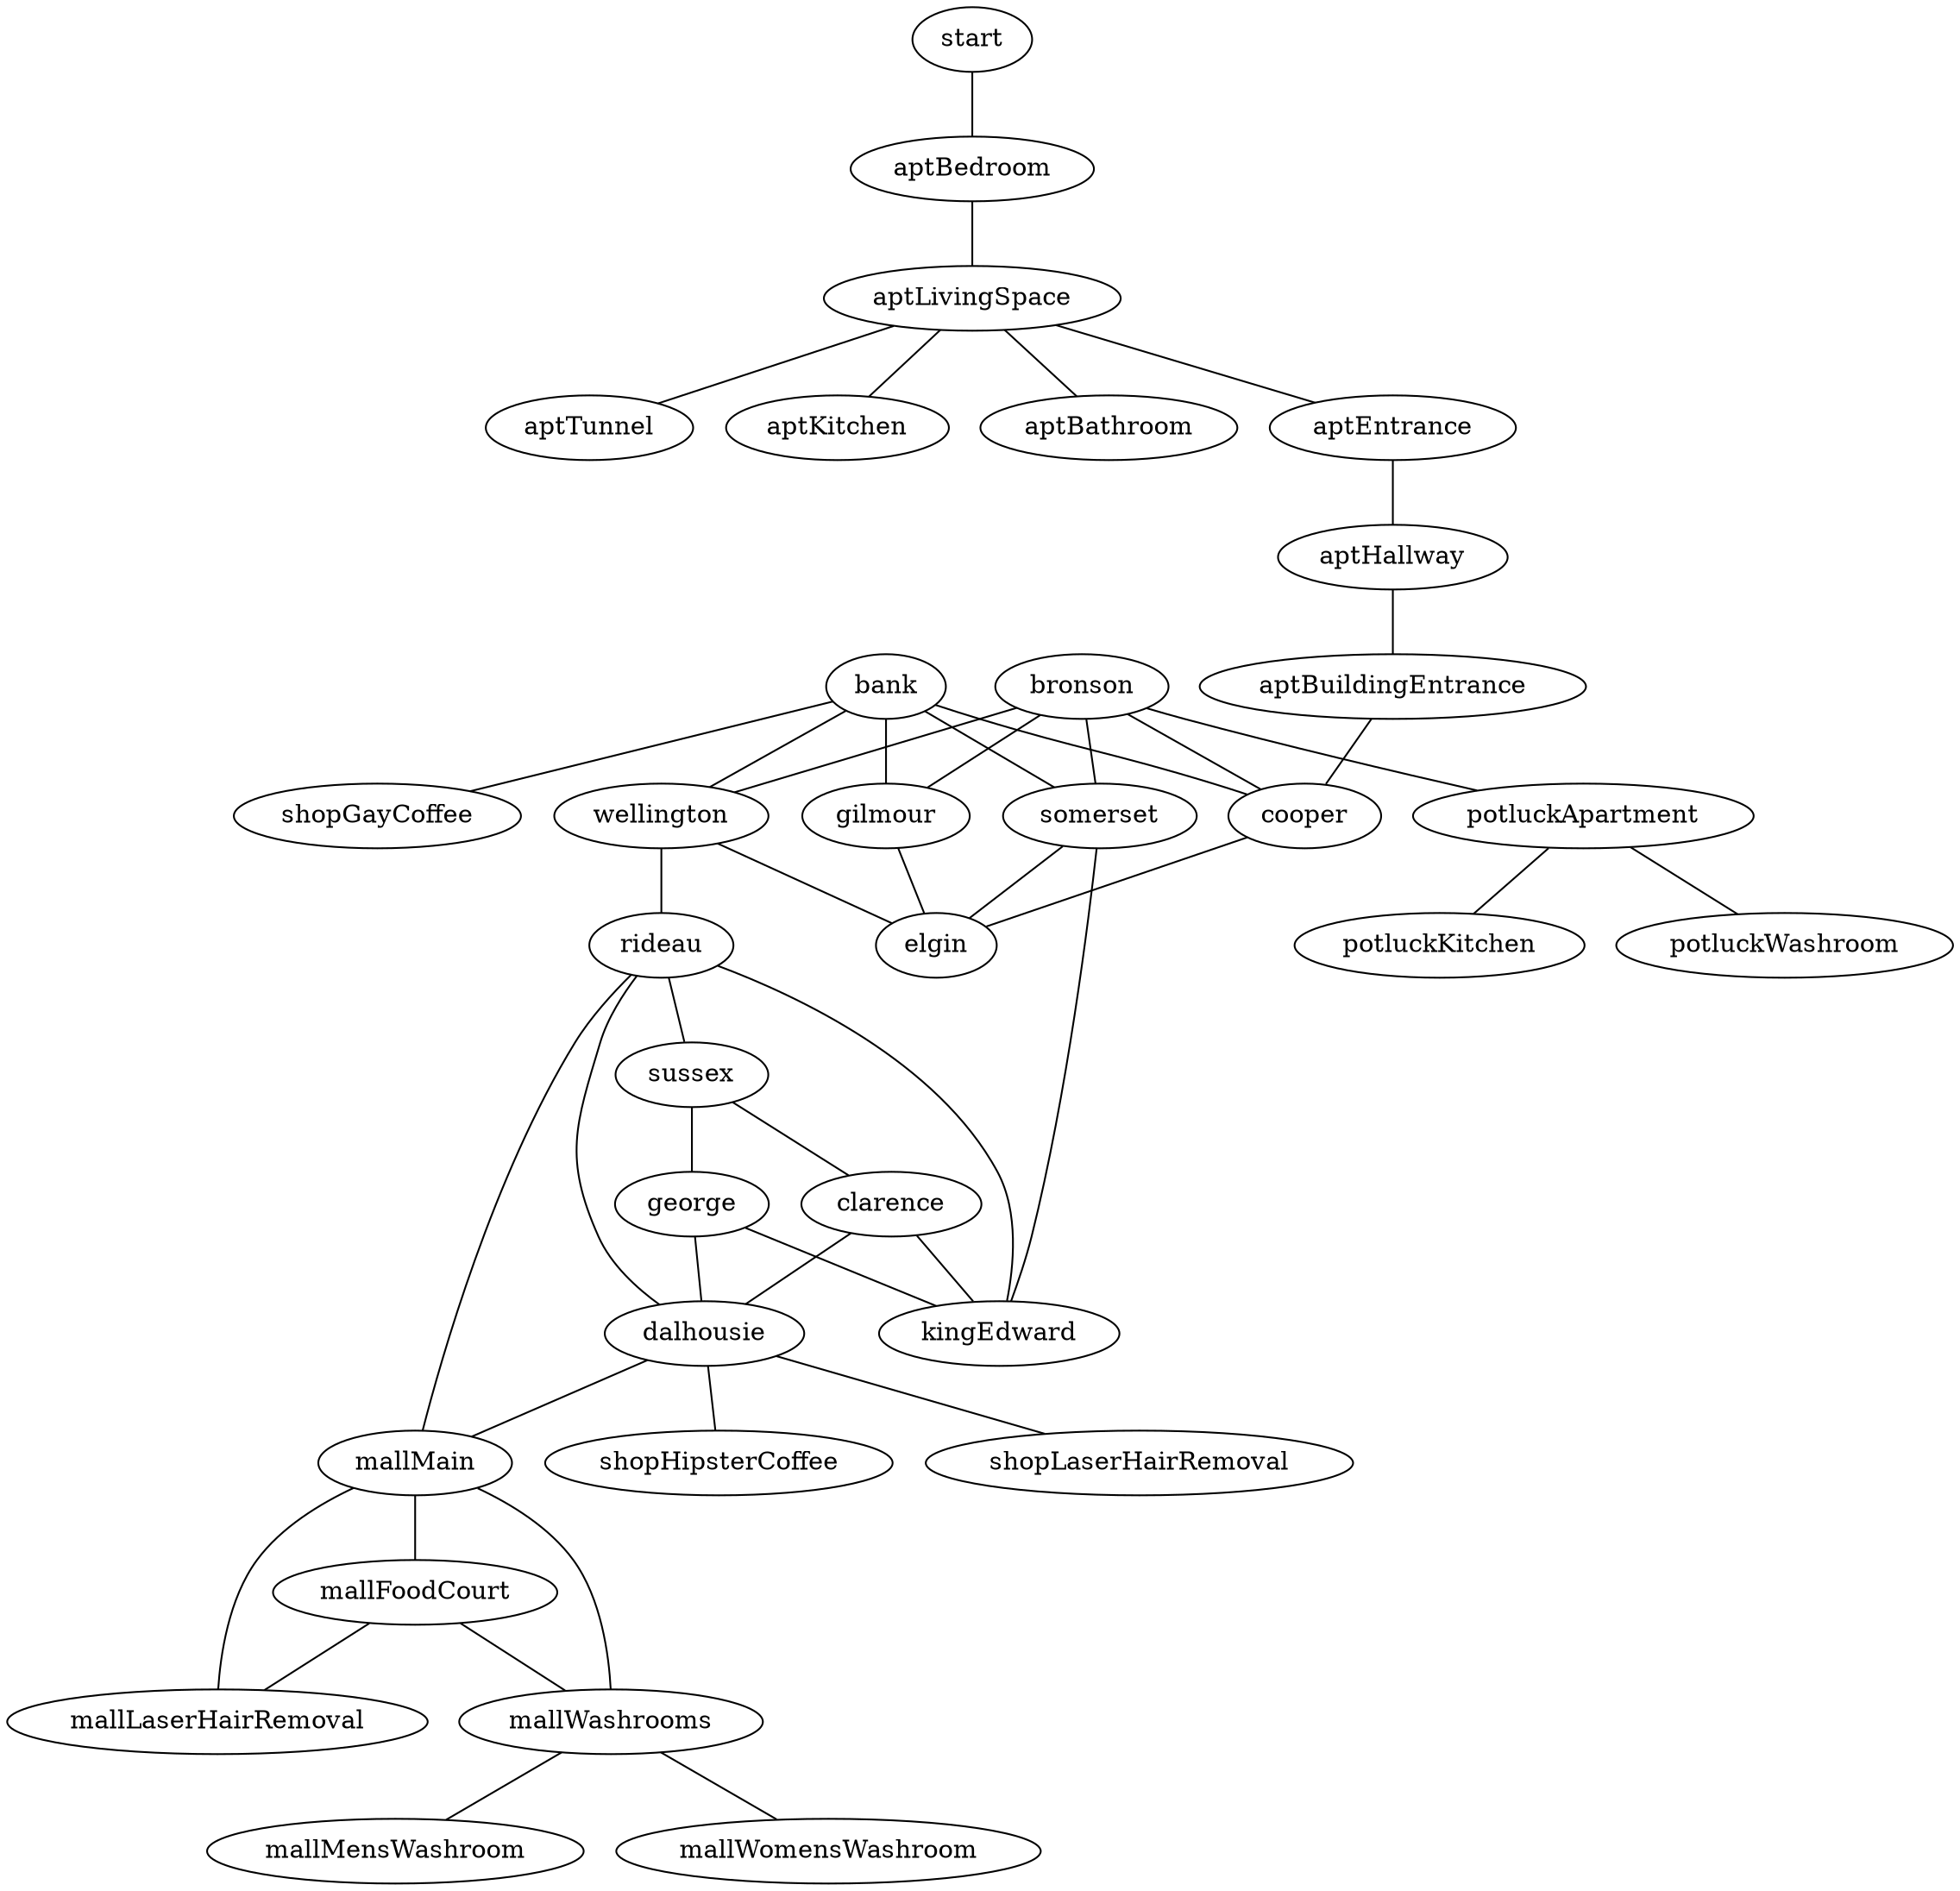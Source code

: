 graph location {

  start -- aptBedroom

  subgraph streets {
    bank -- wellington -- elgin
    bank -- cooper -- elgin
    bank -- somerset -- elgin
    bank -- gilmour -- elgin

    bronson -- wellington
    bronson -- cooper
    bronson -- somerset
    bronson -- gilmour   

    wellington -- rideau

    rideau -- sussex
    rideau -- dalhousie
    rideau -- kingEdward

    sussex -- george -- dalhousie
    sussex -- clarence -- dalhousie
    somerset -- kingEdward
    george -- kingEdward
    clarence -- kingEdward
  }

  subgraph apartment {
    aptBedroom -- aptLivingSpace -- aptTunnel
    aptLivingSpace -- aptKitchen
    aptLivingSpace -- aptBathroom
    aptLivingSpace -- aptEntrance -- aptHallway 
    aptHallway -- aptBuildingEntrance -- cooper
  }

  subgraph shops {
    bank -- shopGayCoffee
    dalhousie -- shopLaserHairRemoval
    dalhousie -- shopHipsterCoffee
  }

  subgraph mall {
    rideau -- mallMain 
    dalhousie -- mallMain

    mallMain -- mallFoodCourt
    mallMain -- mallLaserHairRemoval
    mallMain -- mallWashrooms
    mallFoodCourt -- mallLaserHairRemoval
    mallFoodCourt -- mallWashrooms

    mallWashrooms -- mallMensWashroom
    mallWashrooms -- mallWomensWashroom
  }

  subgraph potluck {
    bronson -- potluckApartment

    potluckApartment -- potluckWashroom
    potluckApartment -- potluckKitchen
  }
}